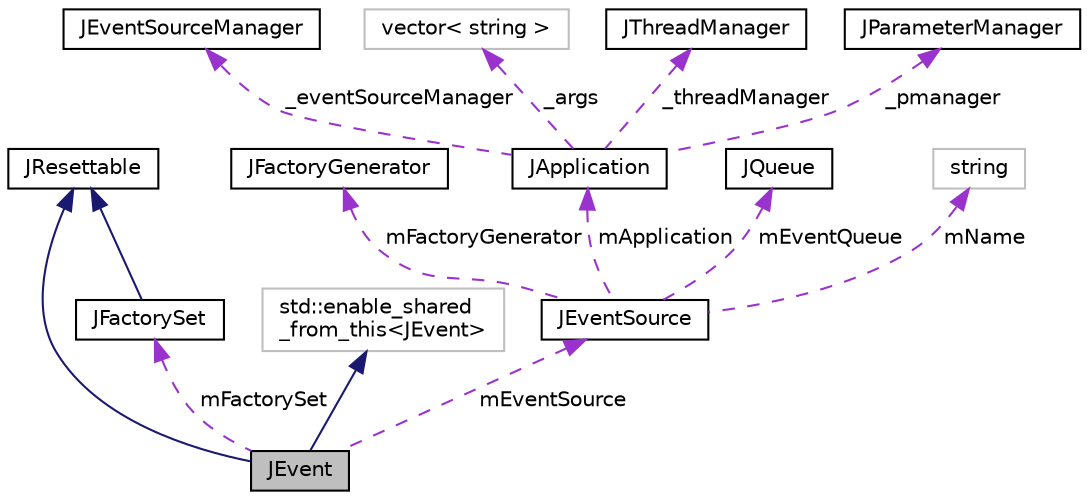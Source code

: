 digraph "JEvent"
{
  edge [fontname="Helvetica",fontsize="10",labelfontname="Helvetica",labelfontsize="10"];
  node [fontname="Helvetica",fontsize="10",shape=record];
  Node1 [label="JEvent",height=0.2,width=0.4,color="black", fillcolor="grey75", style="filled" fontcolor="black"];
  Node2 -> Node1 [dir="back",color="midnightblue",fontsize="10",style="solid",fontname="Helvetica"];
  Node2 [label="JResettable",height=0.2,width=0.4,color="black", fillcolor="white", style="filled",URL="$class_j_resettable.html"];
  Node3 -> Node1 [dir="back",color="midnightblue",fontsize="10",style="solid",fontname="Helvetica"];
  Node3 [label="std::enable_shared\l_from_this\<JEvent\>",height=0.2,width=0.4,color="grey75", fillcolor="white", style="filled"];
  Node4 -> Node1 [dir="back",color="darkorchid3",fontsize="10",style="dashed",label=" mFactorySet" ,fontname="Helvetica"];
  Node4 [label="JFactorySet",height=0.2,width=0.4,color="black", fillcolor="white", style="filled",URL="$class_j_factory_set.html"];
  Node2 -> Node4 [dir="back",color="midnightblue",fontsize="10",style="solid",fontname="Helvetica"];
  Node5 -> Node1 [dir="back",color="darkorchid3",fontsize="10",style="dashed",label=" mEventSource" ,fontname="Helvetica"];
  Node5 [label="JEventSource",height=0.2,width=0.4,color="black", fillcolor="white", style="filled",URL="$class_j_event_source.html"];
  Node6 -> Node5 [dir="back",color="darkorchid3",fontsize="10",style="dashed",label=" mFactoryGenerator" ,fontname="Helvetica"];
  Node6 [label="JFactoryGenerator",height=0.2,width=0.4,color="black", fillcolor="white", style="filled",URL="$class_j_factory_generator.html"];
  Node7 -> Node5 [dir="back",color="darkorchid3",fontsize="10",style="dashed",label=" mApplication" ,fontname="Helvetica"];
  Node7 [label="JApplication",height=0.2,width=0.4,color="black", fillcolor="white", style="filled",URL="$class_j_application.html",tooltip="JANA application class (singleton). "];
  Node8 -> Node7 [dir="back",color="darkorchid3",fontsize="10",style="dashed",label=" _eventSourceManager" ,fontname="Helvetica"];
  Node8 [label="JEventSourceManager",height=0.2,width=0.4,color="black", fillcolor="white", style="filled",URL="$class_j_event_source_manager.html"];
  Node9 -> Node7 [dir="back",color="darkorchid3",fontsize="10",style="dashed",label=" _args" ,fontname="Helvetica"];
  Node9 [label="vector\< string \>",height=0.2,width=0.4,color="grey75", fillcolor="white", style="filled"];
  Node10 -> Node7 [dir="back",color="darkorchid3",fontsize="10",style="dashed",label=" _threadManager" ,fontname="Helvetica"];
  Node10 [label="JThreadManager",height=0.2,width=0.4,color="black", fillcolor="white", style="filled",URL="$class_j_thread_manager.html"];
  Node11 -> Node7 [dir="back",color="darkorchid3",fontsize="10",style="dashed",label=" _pmanager" ,fontname="Helvetica"];
  Node11 [label="JParameterManager",height=0.2,width=0.4,color="black", fillcolor="white", style="filled",URL="$class_j_parameter_manager.html"];
  Node12 -> Node5 [dir="back",color="darkorchid3",fontsize="10",style="dashed",label=" mEventQueue" ,fontname="Helvetica"];
  Node12 [label="JQueue",height=0.2,width=0.4,color="black", fillcolor="white", style="filled",URL="$class_j_queue.html"];
  Node13 -> Node5 [dir="back",color="darkorchid3",fontsize="10",style="dashed",label=" mName" ,fontname="Helvetica"];
  Node13 [label="string",height=0.2,width=0.4,color="grey75", fillcolor="white", style="filled"];
}
